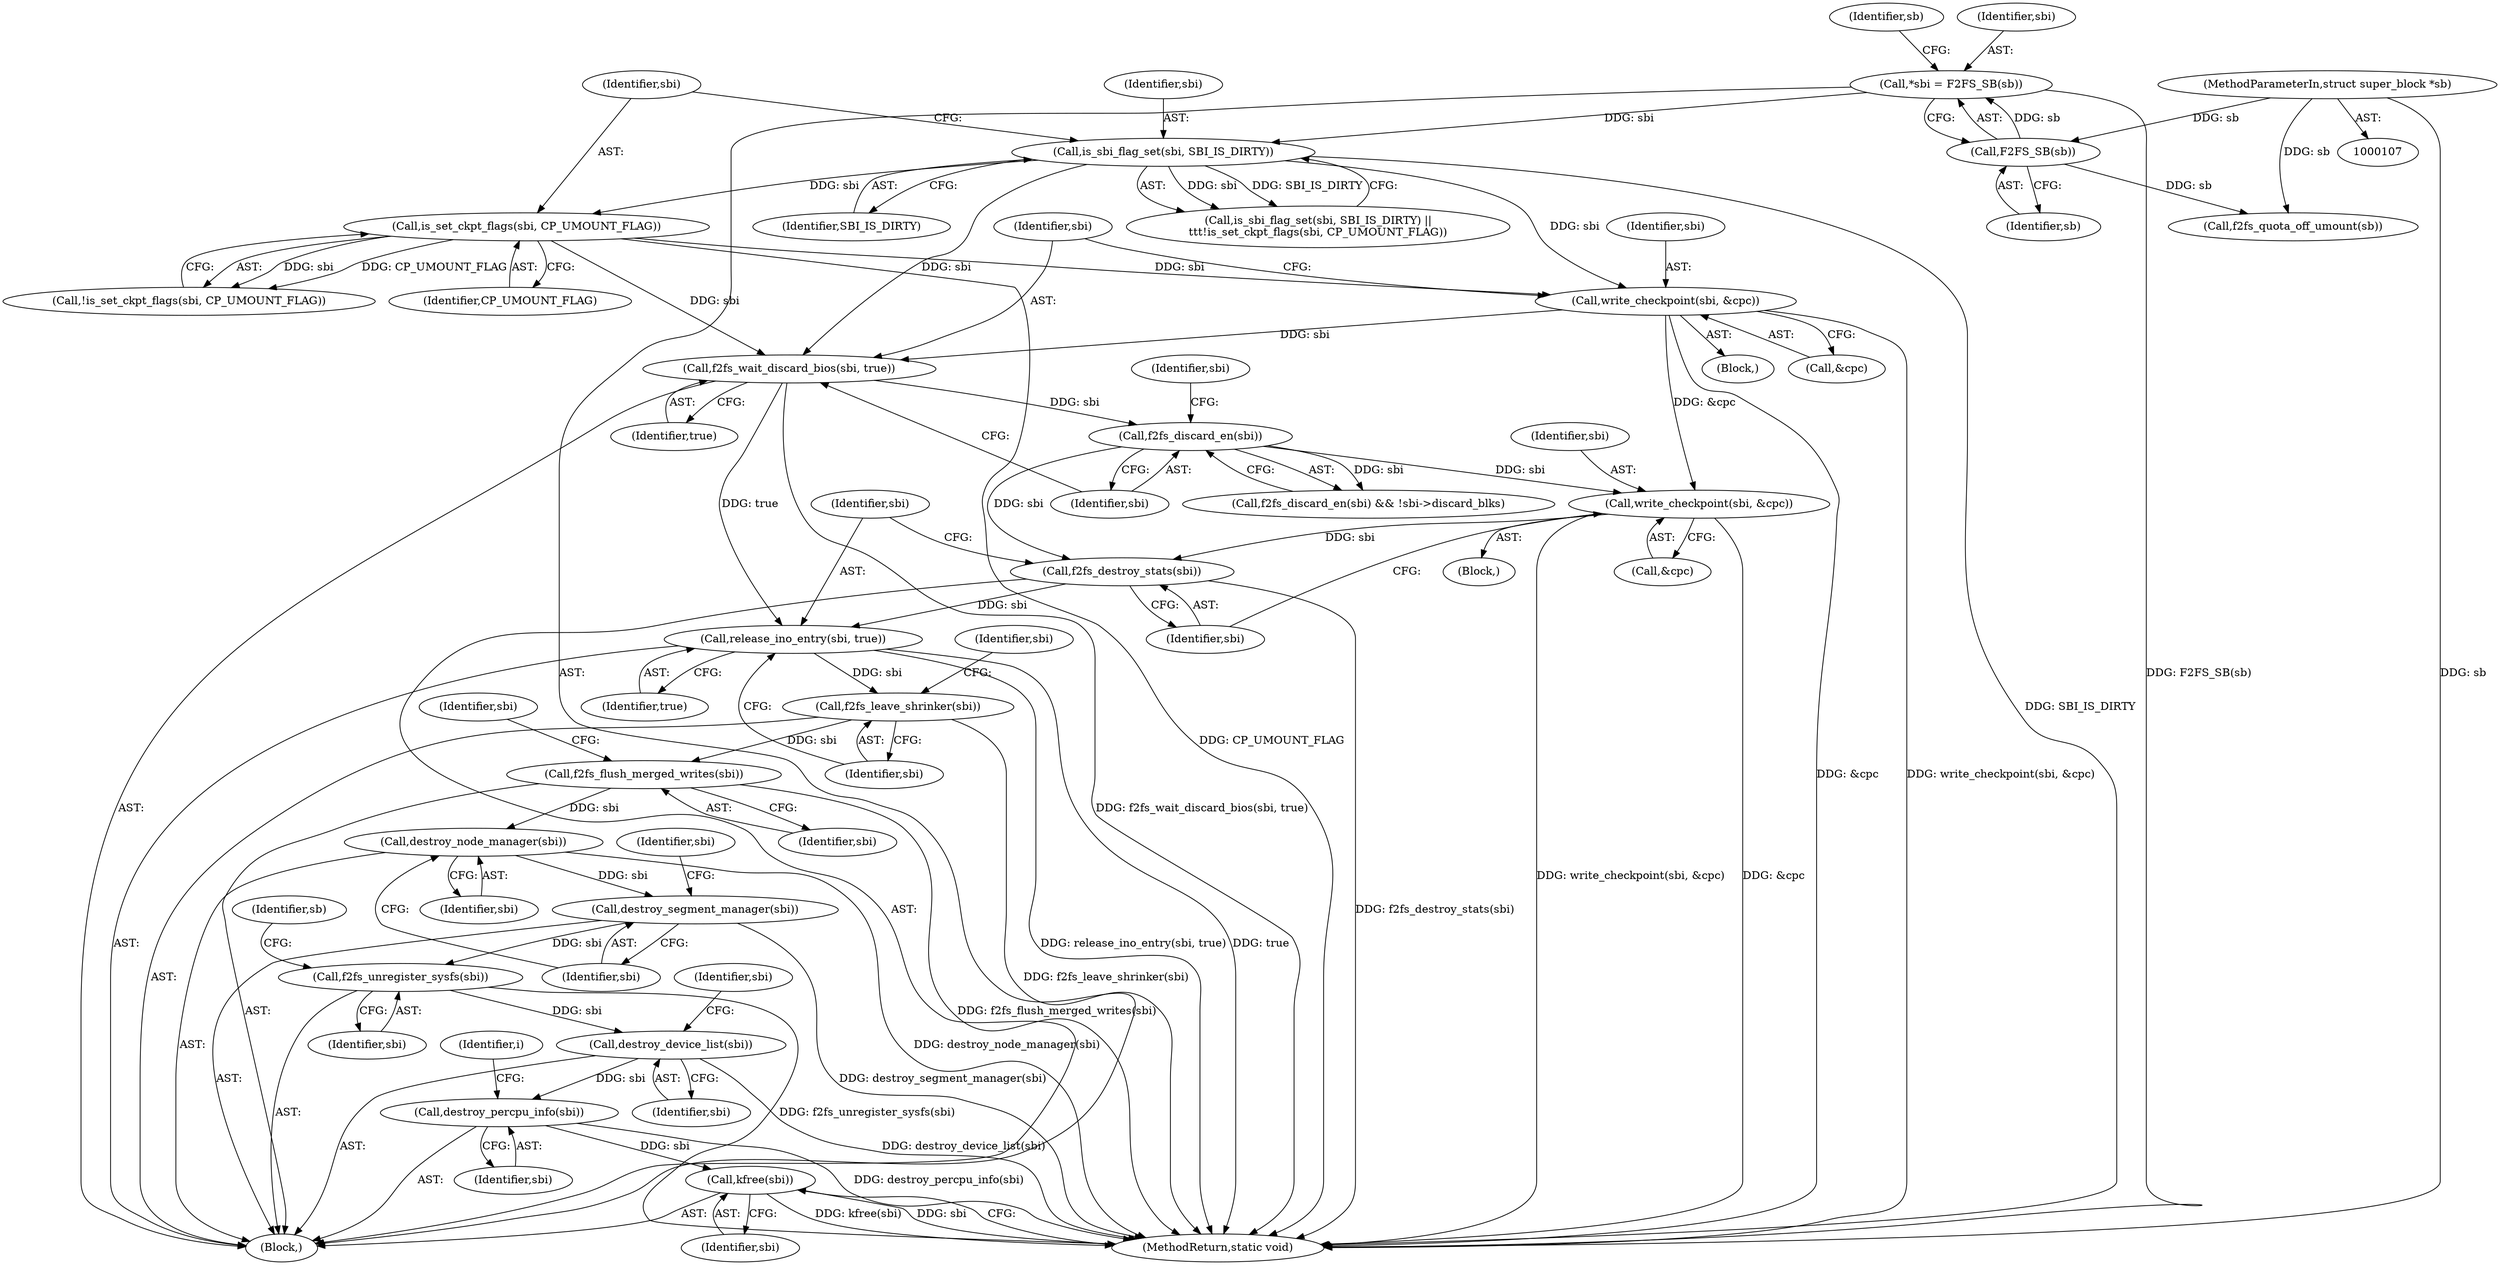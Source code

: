 digraph "0_linux_638164a2718f337ea224b747cf5977ef143166a4_1@API" {
"1000151" [label="(Call,write_checkpoint(sbi, &cpc))"];
"1000143" [label="(Call,f2fs_discard_en(sbi))"];
"1000138" [label="(Call,f2fs_wait_discard_bios(sbi, true))"];
"1000134" [label="(Call,write_checkpoint(sbi, &cpc))"];
"1000129" [label="(Call,is_set_ckpt_flags(sbi, CP_UMOUNT_FLAG))"];
"1000125" [label="(Call,is_sbi_flag_set(sbi, SBI_IS_DIRTY))"];
"1000111" [label="(Call,*sbi = F2FS_SB(sb))"];
"1000113" [label="(Call,F2FS_SB(sb))"];
"1000108" [label="(MethodParameterIn,struct super_block *sb)"];
"1000155" [label="(Call,f2fs_destroy_stats(sbi))"];
"1000157" [label="(Call,release_ino_entry(sbi, true))"];
"1000160" [label="(Call,f2fs_leave_shrinker(sbi))"];
"1000167" [label="(Call,f2fs_flush_merged_writes(sbi))"];
"1000177" [label="(Call,destroy_node_manager(sbi))"];
"1000179" [label="(Call,destroy_segment_manager(sbi))"];
"1000185" [label="(Call,f2fs_unregister_sysfs(sbi))"];
"1000204" [label="(Call,destroy_device_list(sbi))"];
"1000225" [label="(Call,destroy_percpu_info(sbi))"];
"1000242" [label="(Call,kfree(sbi))"];
"1000126" [label="(Identifier,sbi)"];
"1000204" [label="(Call,destroy_device_list(sbi))"];
"1000167" [label="(Call,f2fs_flush_merged_writes(sbi))"];
"1000125" [label="(Call,is_sbi_flag_set(sbi, SBI_IS_DIRTY))"];
"1000178" [label="(Identifier,sbi)"];
"1000134" [label="(Call,write_checkpoint(sbi, &cpc))"];
"1000155" [label="(Call,f2fs_destroy_stats(sbi))"];
"1000114" [label="(Identifier,sb)"];
"1000127" [label="(Identifier,SBI_IS_DIRTY)"];
"1000229" [label="(Identifier,i)"];
"1000186" [label="(Identifier,sbi)"];
"1000108" [label="(MethodParameterIn,struct super_block *sb)"];
"1000117" [label="(Identifier,sb)"];
"1000132" [label="(Block,)"];
"1000161" [label="(Identifier,sbi)"];
"1000189" [label="(Identifier,sb)"];
"1000225" [label="(Call,destroy_percpu_info(sbi))"];
"1000159" [label="(Identifier,true)"];
"1000113" [label="(Call,F2FS_SB(sb))"];
"1000185" [label="(Call,f2fs_unregister_sysfs(sbi))"];
"1000135" [label="(Identifier,sbi)"];
"1000139" [label="(Identifier,sbi)"];
"1000131" [label="(Identifier,CP_UMOUNT_FLAG)"];
"1000149" [label="(Block,)"];
"1000168" [label="(Identifier,sbi)"];
"1000208" [label="(Identifier,sbi)"];
"1000130" [label="(Identifier,sbi)"];
"1000136" [label="(Call,&cpc)"];
"1000142" [label="(Call,f2fs_discard_en(sbi) && !sbi->discard_blks)"];
"1000226" [label="(Identifier,sbi)"];
"1000205" [label="(Identifier,sbi)"];
"1000152" [label="(Identifier,sbi)"];
"1000151" [label="(Call,write_checkpoint(sbi, &cpc))"];
"1000160" [label="(Call,f2fs_leave_shrinker(sbi))"];
"1000179" [label="(Call,destroy_segment_manager(sbi))"];
"1000124" [label="(Call,is_sbi_flag_set(sbi, SBI_IS_DIRTY) ||\n\t\t\t!is_set_ckpt_flags(sbi, CP_UMOUNT_FLAG))"];
"1000144" [label="(Identifier,sbi)"];
"1000242" [label="(Call,kfree(sbi))"];
"1000143" [label="(Call,f2fs_discard_en(sbi))"];
"1000243" [label="(Identifier,sbi)"];
"1000244" [label="(MethodReturn,static void)"];
"1000147" [label="(Identifier,sbi)"];
"1000177" [label="(Call,destroy_node_manager(sbi))"];
"1000180" [label="(Identifier,sbi)"];
"1000156" [label="(Identifier,sbi)"];
"1000111" [label="(Call,*sbi = F2FS_SB(sb))"];
"1000116" [label="(Call,f2fs_quota_off_umount(sb))"];
"1000109" [label="(Block,)"];
"1000138" [label="(Call,f2fs_wait_discard_bios(sbi, true))"];
"1000165" [label="(Identifier,sbi)"];
"1000158" [label="(Identifier,sbi)"];
"1000171" [label="(Identifier,sbi)"];
"1000129" [label="(Call,is_set_ckpt_flags(sbi, CP_UMOUNT_FLAG))"];
"1000183" [label="(Identifier,sbi)"];
"1000112" [label="(Identifier,sbi)"];
"1000140" [label="(Identifier,true)"];
"1000157" [label="(Call,release_ino_entry(sbi, true))"];
"1000128" [label="(Call,!is_set_ckpt_flags(sbi, CP_UMOUNT_FLAG))"];
"1000153" [label="(Call,&cpc)"];
"1000151" -> "1000149"  [label="AST: "];
"1000151" -> "1000153"  [label="CFG: "];
"1000152" -> "1000151"  [label="AST: "];
"1000153" -> "1000151"  [label="AST: "];
"1000156" -> "1000151"  [label="CFG: "];
"1000151" -> "1000244"  [label="DDG: write_checkpoint(sbi, &cpc)"];
"1000151" -> "1000244"  [label="DDG: &cpc"];
"1000143" -> "1000151"  [label="DDG: sbi"];
"1000134" -> "1000151"  [label="DDG: &cpc"];
"1000151" -> "1000155"  [label="DDG: sbi"];
"1000143" -> "1000142"  [label="AST: "];
"1000143" -> "1000144"  [label="CFG: "];
"1000144" -> "1000143"  [label="AST: "];
"1000147" -> "1000143"  [label="CFG: "];
"1000142" -> "1000143"  [label="CFG: "];
"1000143" -> "1000142"  [label="DDG: sbi"];
"1000138" -> "1000143"  [label="DDG: sbi"];
"1000143" -> "1000155"  [label="DDG: sbi"];
"1000138" -> "1000109"  [label="AST: "];
"1000138" -> "1000140"  [label="CFG: "];
"1000139" -> "1000138"  [label="AST: "];
"1000140" -> "1000138"  [label="AST: "];
"1000144" -> "1000138"  [label="CFG: "];
"1000138" -> "1000244"  [label="DDG: f2fs_wait_discard_bios(sbi, true)"];
"1000134" -> "1000138"  [label="DDG: sbi"];
"1000129" -> "1000138"  [label="DDG: sbi"];
"1000125" -> "1000138"  [label="DDG: sbi"];
"1000138" -> "1000157"  [label="DDG: true"];
"1000134" -> "1000132"  [label="AST: "];
"1000134" -> "1000136"  [label="CFG: "];
"1000135" -> "1000134"  [label="AST: "];
"1000136" -> "1000134"  [label="AST: "];
"1000139" -> "1000134"  [label="CFG: "];
"1000134" -> "1000244"  [label="DDG: write_checkpoint(sbi, &cpc)"];
"1000134" -> "1000244"  [label="DDG: &cpc"];
"1000129" -> "1000134"  [label="DDG: sbi"];
"1000125" -> "1000134"  [label="DDG: sbi"];
"1000129" -> "1000128"  [label="AST: "];
"1000129" -> "1000131"  [label="CFG: "];
"1000130" -> "1000129"  [label="AST: "];
"1000131" -> "1000129"  [label="AST: "];
"1000128" -> "1000129"  [label="CFG: "];
"1000129" -> "1000244"  [label="DDG: CP_UMOUNT_FLAG"];
"1000129" -> "1000128"  [label="DDG: sbi"];
"1000129" -> "1000128"  [label="DDG: CP_UMOUNT_FLAG"];
"1000125" -> "1000129"  [label="DDG: sbi"];
"1000125" -> "1000124"  [label="AST: "];
"1000125" -> "1000127"  [label="CFG: "];
"1000126" -> "1000125"  [label="AST: "];
"1000127" -> "1000125"  [label="AST: "];
"1000130" -> "1000125"  [label="CFG: "];
"1000124" -> "1000125"  [label="CFG: "];
"1000125" -> "1000244"  [label="DDG: SBI_IS_DIRTY"];
"1000125" -> "1000124"  [label="DDG: sbi"];
"1000125" -> "1000124"  [label="DDG: SBI_IS_DIRTY"];
"1000111" -> "1000125"  [label="DDG: sbi"];
"1000111" -> "1000109"  [label="AST: "];
"1000111" -> "1000113"  [label="CFG: "];
"1000112" -> "1000111"  [label="AST: "];
"1000113" -> "1000111"  [label="AST: "];
"1000117" -> "1000111"  [label="CFG: "];
"1000111" -> "1000244"  [label="DDG: F2FS_SB(sb)"];
"1000113" -> "1000111"  [label="DDG: sb"];
"1000113" -> "1000114"  [label="CFG: "];
"1000114" -> "1000113"  [label="AST: "];
"1000108" -> "1000113"  [label="DDG: sb"];
"1000113" -> "1000116"  [label="DDG: sb"];
"1000108" -> "1000107"  [label="AST: "];
"1000108" -> "1000244"  [label="DDG: sb"];
"1000108" -> "1000116"  [label="DDG: sb"];
"1000155" -> "1000109"  [label="AST: "];
"1000155" -> "1000156"  [label="CFG: "];
"1000156" -> "1000155"  [label="AST: "];
"1000158" -> "1000155"  [label="CFG: "];
"1000155" -> "1000244"  [label="DDG: f2fs_destroy_stats(sbi)"];
"1000155" -> "1000157"  [label="DDG: sbi"];
"1000157" -> "1000109"  [label="AST: "];
"1000157" -> "1000159"  [label="CFG: "];
"1000158" -> "1000157"  [label="AST: "];
"1000159" -> "1000157"  [label="AST: "];
"1000161" -> "1000157"  [label="CFG: "];
"1000157" -> "1000244"  [label="DDG: true"];
"1000157" -> "1000244"  [label="DDG: release_ino_entry(sbi, true)"];
"1000157" -> "1000160"  [label="DDG: sbi"];
"1000160" -> "1000109"  [label="AST: "];
"1000160" -> "1000161"  [label="CFG: "];
"1000161" -> "1000160"  [label="AST: "];
"1000165" -> "1000160"  [label="CFG: "];
"1000160" -> "1000244"  [label="DDG: f2fs_leave_shrinker(sbi)"];
"1000160" -> "1000167"  [label="DDG: sbi"];
"1000167" -> "1000109"  [label="AST: "];
"1000167" -> "1000168"  [label="CFG: "];
"1000168" -> "1000167"  [label="AST: "];
"1000171" -> "1000167"  [label="CFG: "];
"1000167" -> "1000244"  [label="DDG: f2fs_flush_merged_writes(sbi)"];
"1000167" -> "1000177"  [label="DDG: sbi"];
"1000177" -> "1000109"  [label="AST: "];
"1000177" -> "1000178"  [label="CFG: "];
"1000178" -> "1000177"  [label="AST: "];
"1000180" -> "1000177"  [label="CFG: "];
"1000177" -> "1000244"  [label="DDG: destroy_node_manager(sbi)"];
"1000177" -> "1000179"  [label="DDG: sbi"];
"1000179" -> "1000109"  [label="AST: "];
"1000179" -> "1000180"  [label="CFG: "];
"1000180" -> "1000179"  [label="AST: "];
"1000183" -> "1000179"  [label="CFG: "];
"1000179" -> "1000244"  [label="DDG: destroy_segment_manager(sbi)"];
"1000179" -> "1000185"  [label="DDG: sbi"];
"1000185" -> "1000109"  [label="AST: "];
"1000185" -> "1000186"  [label="CFG: "];
"1000186" -> "1000185"  [label="AST: "];
"1000189" -> "1000185"  [label="CFG: "];
"1000185" -> "1000244"  [label="DDG: f2fs_unregister_sysfs(sbi)"];
"1000185" -> "1000204"  [label="DDG: sbi"];
"1000204" -> "1000109"  [label="AST: "];
"1000204" -> "1000205"  [label="CFG: "];
"1000205" -> "1000204"  [label="AST: "];
"1000208" -> "1000204"  [label="CFG: "];
"1000204" -> "1000244"  [label="DDG: destroy_device_list(sbi)"];
"1000204" -> "1000225"  [label="DDG: sbi"];
"1000225" -> "1000109"  [label="AST: "];
"1000225" -> "1000226"  [label="CFG: "];
"1000226" -> "1000225"  [label="AST: "];
"1000229" -> "1000225"  [label="CFG: "];
"1000225" -> "1000244"  [label="DDG: destroy_percpu_info(sbi)"];
"1000225" -> "1000242"  [label="DDG: sbi"];
"1000242" -> "1000109"  [label="AST: "];
"1000242" -> "1000243"  [label="CFG: "];
"1000243" -> "1000242"  [label="AST: "];
"1000244" -> "1000242"  [label="CFG: "];
"1000242" -> "1000244"  [label="DDG: kfree(sbi)"];
"1000242" -> "1000244"  [label="DDG: sbi"];
}
